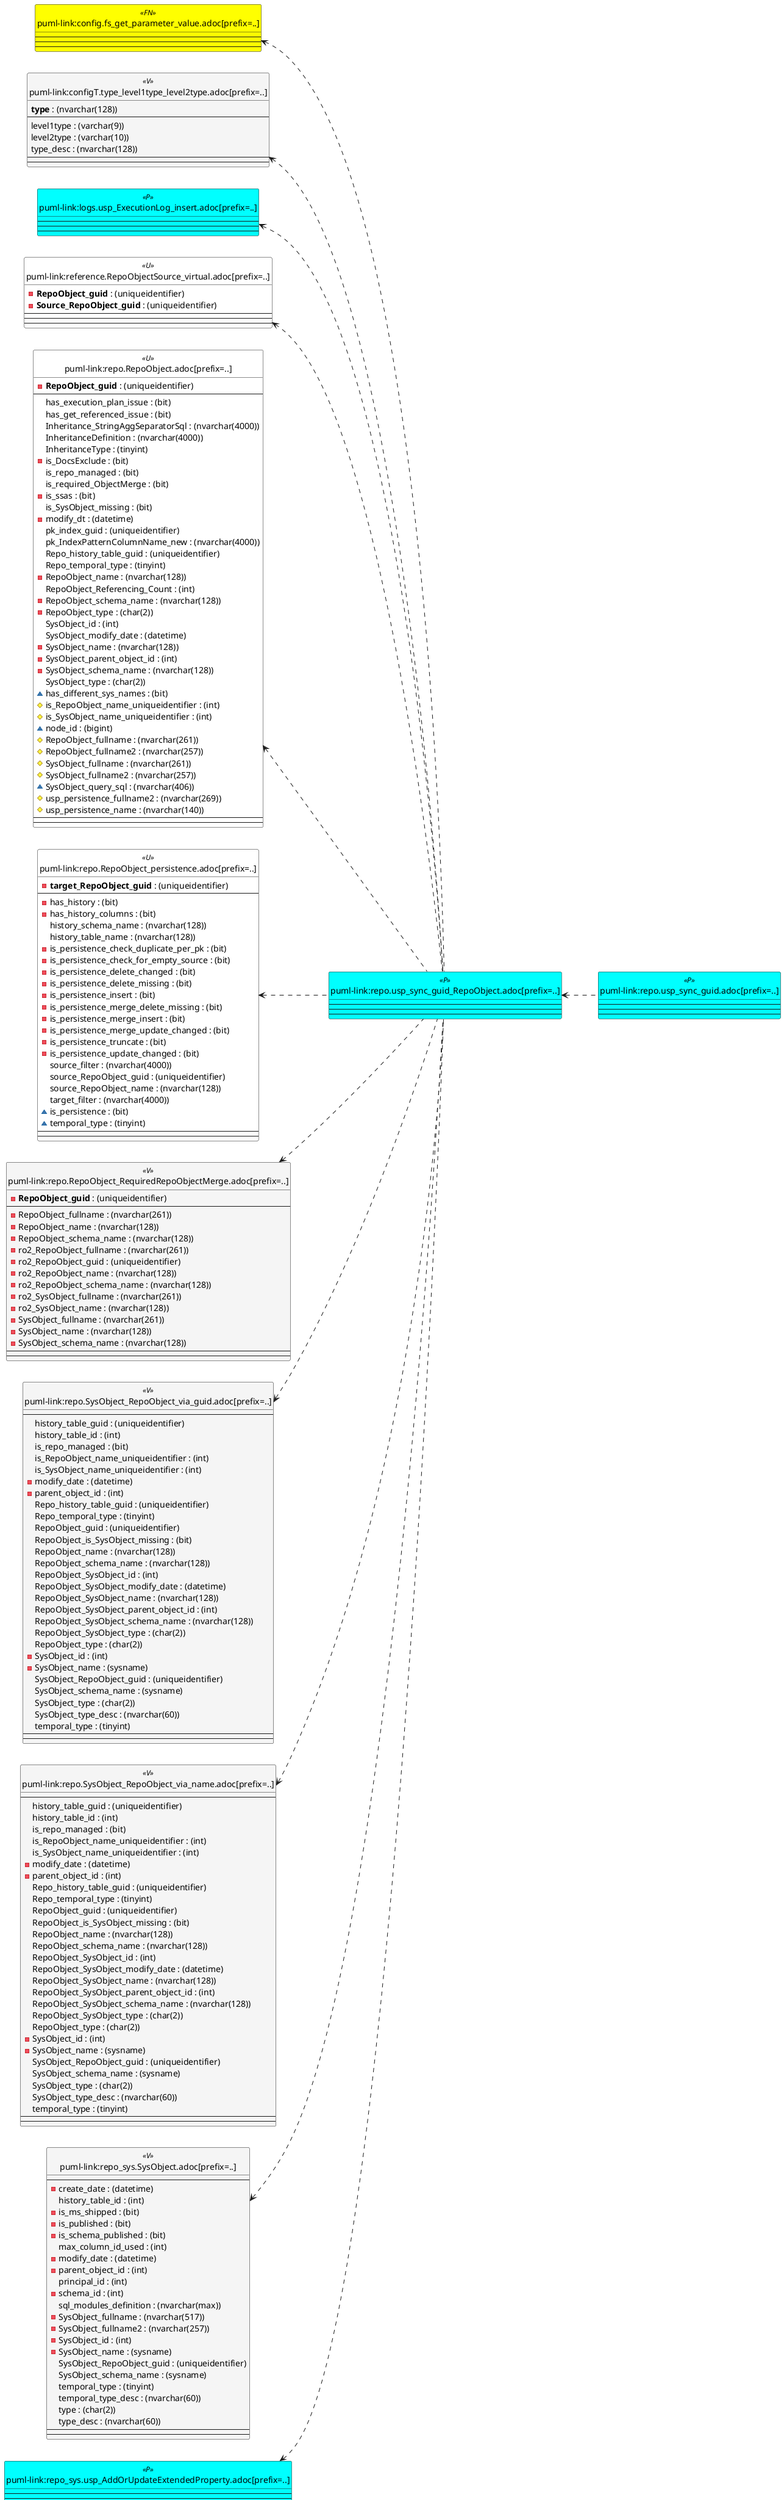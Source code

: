 @startuml
left to right direction
'top to bottom direction
hide circle
'avoide "." issues:
set namespaceSeparator none


skinparam class {
  BackgroundColor White
  BackgroundColor<<FN>> Yellow
  BackgroundColor<<FS>> Yellow
  BackgroundColor<<FT>> LightGray
  BackgroundColor<<IF>> Yellow
  BackgroundColor<<IS>> Yellow
  BackgroundColor<<P>> Aqua
  BackgroundColor<<PC>> Aqua
  BackgroundColor<<SN>> Yellow
  BackgroundColor<<SO>> SlateBlue
  BackgroundColor<<TF>> LightGray
  BackgroundColor<<TR>> Tomato
  BackgroundColor<<U>> White
  BackgroundColor<<V>> WhiteSmoke
  BackgroundColor<<X>> Aqua
}


entity "puml-link:config.fs_get_parameter_value.adoc[prefix=..]" as config.fs_get_parameter_value << FN >> {
  --
  --
  --
}

entity "puml-link:configT.type_level1type_level2type.adoc[prefix=..]" as configT.type_level1type_level2type << V >> {
  **type** : (nvarchar(128))
  --
  level1type : (varchar(9))
  level2type : (varchar(10))
  type_desc : (nvarchar(128))
  --
  --
}

entity "puml-link:logs.usp_ExecutionLog_insert.adoc[prefix=..]" as logs.usp_ExecutionLog_insert << P >> {
  --
  --
  --
}

entity "puml-link:reference.RepoObjectSource_virtual.adoc[prefix=..]" as reference.RepoObjectSource_virtual << U >> {
  - **RepoObject_guid** : (uniqueidentifier)
  - **Source_RepoObject_guid** : (uniqueidentifier)
  --
  --
  --
}

entity "puml-link:repo.RepoObject.adoc[prefix=..]" as repo.RepoObject << U >> {
  - **RepoObject_guid** : (uniqueidentifier)
  --
  has_execution_plan_issue : (bit)
  has_get_referenced_issue : (bit)
  Inheritance_StringAggSeparatorSql : (nvarchar(4000))
  InheritanceDefinition : (nvarchar(4000))
  InheritanceType : (tinyint)
  - is_DocsExclude : (bit)
  is_repo_managed : (bit)
  is_required_ObjectMerge : (bit)
  - is_ssas : (bit)
  is_SysObject_missing : (bit)
  - modify_dt : (datetime)
  pk_index_guid : (uniqueidentifier)
  pk_IndexPatternColumnName_new : (nvarchar(4000))
  Repo_history_table_guid : (uniqueidentifier)
  Repo_temporal_type : (tinyint)
  - RepoObject_name : (nvarchar(128))
  RepoObject_Referencing_Count : (int)
  - RepoObject_schema_name : (nvarchar(128))
  - RepoObject_type : (char(2))
  SysObject_id : (int)
  SysObject_modify_date : (datetime)
  - SysObject_name : (nvarchar(128))
  - SysObject_parent_object_id : (int)
  - SysObject_schema_name : (nvarchar(128))
  SysObject_type : (char(2))
  ~ has_different_sys_names : (bit)
  # is_RepoObject_name_uniqueidentifier : (int)
  # is_SysObject_name_uniqueidentifier : (int)
  ~ node_id : (bigint)
  # RepoObject_fullname : (nvarchar(261))
  # RepoObject_fullname2 : (nvarchar(257))
  # SysObject_fullname : (nvarchar(261))
  # SysObject_fullname2 : (nvarchar(257))
  ~ SysObject_query_sql : (nvarchar(406))
  # usp_persistence_fullname2 : (nvarchar(269))
  # usp_persistence_name : (nvarchar(140))
  --
  --
}

entity "puml-link:repo.RepoObject_persistence.adoc[prefix=..]" as repo.RepoObject_persistence << U >> {
  - **target_RepoObject_guid** : (uniqueidentifier)
  --
  - has_history : (bit)
  - has_history_columns : (bit)
  history_schema_name : (nvarchar(128))
  history_table_name : (nvarchar(128))
  - is_persistence_check_duplicate_per_pk : (bit)
  - is_persistence_check_for_empty_source : (bit)
  - is_persistence_delete_changed : (bit)
  - is_persistence_delete_missing : (bit)
  - is_persistence_insert : (bit)
  - is_persistence_merge_delete_missing : (bit)
  - is_persistence_merge_insert : (bit)
  - is_persistence_merge_update_changed : (bit)
  - is_persistence_truncate : (bit)
  - is_persistence_update_changed : (bit)
  source_filter : (nvarchar(4000))
  source_RepoObject_guid : (uniqueidentifier)
  source_RepoObject_name : (nvarchar(128))
  target_filter : (nvarchar(4000))
  ~ is_persistence : (bit)
  ~ temporal_type : (tinyint)
  --
  --
}

entity "puml-link:repo.RepoObject_RequiredRepoObjectMerge.adoc[prefix=..]" as repo.RepoObject_RequiredRepoObjectMerge << V >> {
  - **RepoObject_guid** : (uniqueidentifier)
  --
  - RepoObject_fullname : (nvarchar(261))
  - RepoObject_name : (nvarchar(128))
  - RepoObject_schema_name : (nvarchar(128))
  - ro2_RepoObject_fullname : (nvarchar(261))
  - ro2_RepoObject_guid : (uniqueidentifier)
  - ro2_RepoObject_name : (nvarchar(128))
  - ro2_RepoObject_schema_name : (nvarchar(128))
  - ro2_SysObject_fullname : (nvarchar(261))
  - ro2_SysObject_name : (nvarchar(128))
  - SysObject_fullname : (nvarchar(261))
  - SysObject_name : (nvarchar(128))
  - SysObject_schema_name : (nvarchar(128))
  --
  --
}

entity "puml-link:repo.SysObject_RepoObject_via_guid.adoc[prefix=..]" as repo.SysObject_RepoObject_via_guid << V >> {
  --
  history_table_guid : (uniqueidentifier)
  history_table_id : (int)
  is_repo_managed : (bit)
  is_RepoObject_name_uniqueidentifier : (int)
  is_SysObject_name_uniqueidentifier : (int)
  - modify_date : (datetime)
  - parent_object_id : (int)
  Repo_history_table_guid : (uniqueidentifier)
  Repo_temporal_type : (tinyint)
  RepoObject_guid : (uniqueidentifier)
  RepoObject_is_SysObject_missing : (bit)
  RepoObject_name : (nvarchar(128))
  RepoObject_schema_name : (nvarchar(128))
  RepoObject_SysObject_id : (int)
  RepoObject_SysObject_modify_date : (datetime)
  RepoObject_SysObject_name : (nvarchar(128))
  RepoObject_SysObject_parent_object_id : (int)
  RepoObject_SysObject_schema_name : (nvarchar(128))
  RepoObject_SysObject_type : (char(2))
  RepoObject_type : (char(2))
  - SysObject_id : (int)
  - SysObject_name : (sysname)
  SysObject_RepoObject_guid : (uniqueidentifier)
  SysObject_schema_name : (sysname)
  SysObject_type : (char(2))
  SysObject_type_desc : (nvarchar(60))
  temporal_type : (tinyint)
  --
  --
}

entity "puml-link:repo.SysObject_RepoObject_via_name.adoc[prefix=..]" as repo.SysObject_RepoObject_via_name << V >> {
  --
  history_table_guid : (uniqueidentifier)
  history_table_id : (int)
  is_repo_managed : (bit)
  is_RepoObject_name_uniqueidentifier : (int)
  is_SysObject_name_uniqueidentifier : (int)
  - modify_date : (datetime)
  - parent_object_id : (int)
  Repo_history_table_guid : (uniqueidentifier)
  Repo_temporal_type : (tinyint)
  RepoObject_guid : (uniqueidentifier)
  RepoObject_is_SysObject_missing : (bit)
  RepoObject_name : (nvarchar(128))
  RepoObject_schema_name : (nvarchar(128))
  RepoObject_SysObject_id : (int)
  RepoObject_SysObject_modify_date : (datetime)
  RepoObject_SysObject_name : (nvarchar(128))
  RepoObject_SysObject_parent_object_id : (int)
  RepoObject_SysObject_schema_name : (nvarchar(128))
  RepoObject_SysObject_type : (char(2))
  RepoObject_type : (char(2))
  - SysObject_id : (int)
  - SysObject_name : (sysname)
  SysObject_RepoObject_guid : (uniqueidentifier)
  SysObject_schema_name : (sysname)
  SysObject_type : (char(2))
  SysObject_type_desc : (nvarchar(60))
  temporal_type : (tinyint)
  --
  --
}

entity "puml-link:repo.usp_sync_guid.adoc[prefix=..]" as repo.usp_sync_guid << P >> {
  --
  --
  --
}

entity "puml-link:repo.usp_sync_guid_RepoObject.adoc[prefix=..]" as repo.usp_sync_guid_RepoObject << P >> {
  --
  --
  --
}

entity "puml-link:repo_sys.SysObject.adoc[prefix=..]" as repo_sys.SysObject << V >> {
  --
  - create_date : (datetime)
  history_table_id : (int)
  - is_ms_shipped : (bit)
  - is_published : (bit)
  - is_schema_published : (bit)
  max_column_id_used : (int)
  - modify_date : (datetime)
  - parent_object_id : (int)
  principal_id : (int)
  - schema_id : (int)
  sql_modules_definition : (nvarchar(max))
  - SysObject_fullname : (nvarchar(517))
  - SysObject_fullname2 : (nvarchar(257))
  - SysObject_id : (int)
  - SysObject_name : (sysname)
  SysObject_RepoObject_guid : (uniqueidentifier)
  SysObject_schema_name : (sysname)
  temporal_type : (tinyint)
  temporal_type_desc : (nvarchar(60))
  type : (char(2))
  type_desc : (nvarchar(60))
  --
  --
}

entity "puml-link:repo_sys.usp_AddOrUpdateExtendedProperty.adoc[prefix=..]" as repo_sys.usp_AddOrUpdateExtendedProperty << P >> {
  --
  --
  --
}

config.fs_get_parameter_value <.. repo.usp_sync_guid_RepoObject
configT.type_level1type_level2type <.. repo.usp_sync_guid_RepoObject
logs.usp_ExecutionLog_insert <.. repo.usp_sync_guid_RepoObject
reference.RepoObjectSource_virtual <.. repo.usp_sync_guid_RepoObject
repo.RepoObject <.. repo.usp_sync_guid_RepoObject
repo.RepoObject_persistence <.. repo.usp_sync_guid_RepoObject
repo.RepoObject_RequiredRepoObjectMerge <.. repo.usp_sync_guid_RepoObject
repo.SysObject_RepoObject_via_guid <.. repo.usp_sync_guid_RepoObject
repo.SysObject_RepoObject_via_name <.. repo.usp_sync_guid_RepoObject
repo.usp_sync_guid_RepoObject <.. repo.usp_sync_guid
repo_sys.SysObject <.. repo.usp_sync_guid_RepoObject
repo_sys.usp_AddOrUpdateExtendedProperty <.. repo.usp_sync_guid_RepoObject

footer
to view a reduced diagram in original size and to be able to click on the links:
open the diagram in a new tab via the Context menu.
end footer

@enduml

